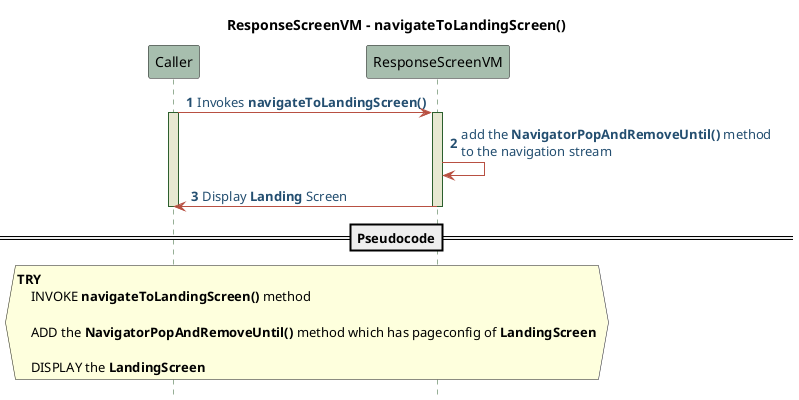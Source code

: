 @startuml ResponseScreenVM-Sequence-Pseudo

title **ResponseScreenVM - navigateToLandingScreen()**

!define POSITIVERESPONSE 90EE90
!define NEGATIVEERESPONSE EFBBBB
!define NUETRALRESPONSE F2DC79

skinparam sequence{
    ParticipantBackgroundColor #A7BEAE
    LifeLineBackgroundColor #E7E8D1
    LifeLineBorderColor #2C5F2D
    ActorBackgroundColor #FC766AFF
    ActorBorderColor #FC766AFF
    ArrowColor #B85042
    ArrowFontColor #234E70
}

autonumber 1
hide footbox
Caller -> ResponseScreenVM: Invokes **navigateToLandingScreen()**
activate Caller
activate ResponseScreenVM
ResponseScreenVM -> ResponseScreenVM : add the **NavigatorPopAndRemoveUntil()** method\nto the navigation stream
ResponseScreenVM -> Caller: Display **Landing** Screen
deactivate Caller
deactivate ResponseScreenVM
==Pseudocode==
hnote across
**TRY**
    INVOKE **navigateToLandingScreen()** method

    ADD the **NavigatorPopAndRemoveUntil()** method which has pageconfig of **LandingScreen**

    DISPLAY the **LandingScreen**
end note